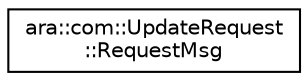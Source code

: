 digraph "Graphical Class Hierarchy"
{
 // LATEX_PDF_SIZE
  edge [fontname="Helvetica",fontsize="10",labelfontname="Helvetica",labelfontsize="10"];
  node [fontname="Helvetica",fontsize="10",shape=record];
  rankdir="LR";
  Node0 [label="ara::com::UpdateRequest\l::RequestMsg",height=0.2,width=0.4,color="black", fillcolor="white", style="filled",URL="$structara_1_1com_1_1UpdateRequest_1_1RequestMsg.html",tooltip="RequestMsg sent to SM."];
}
